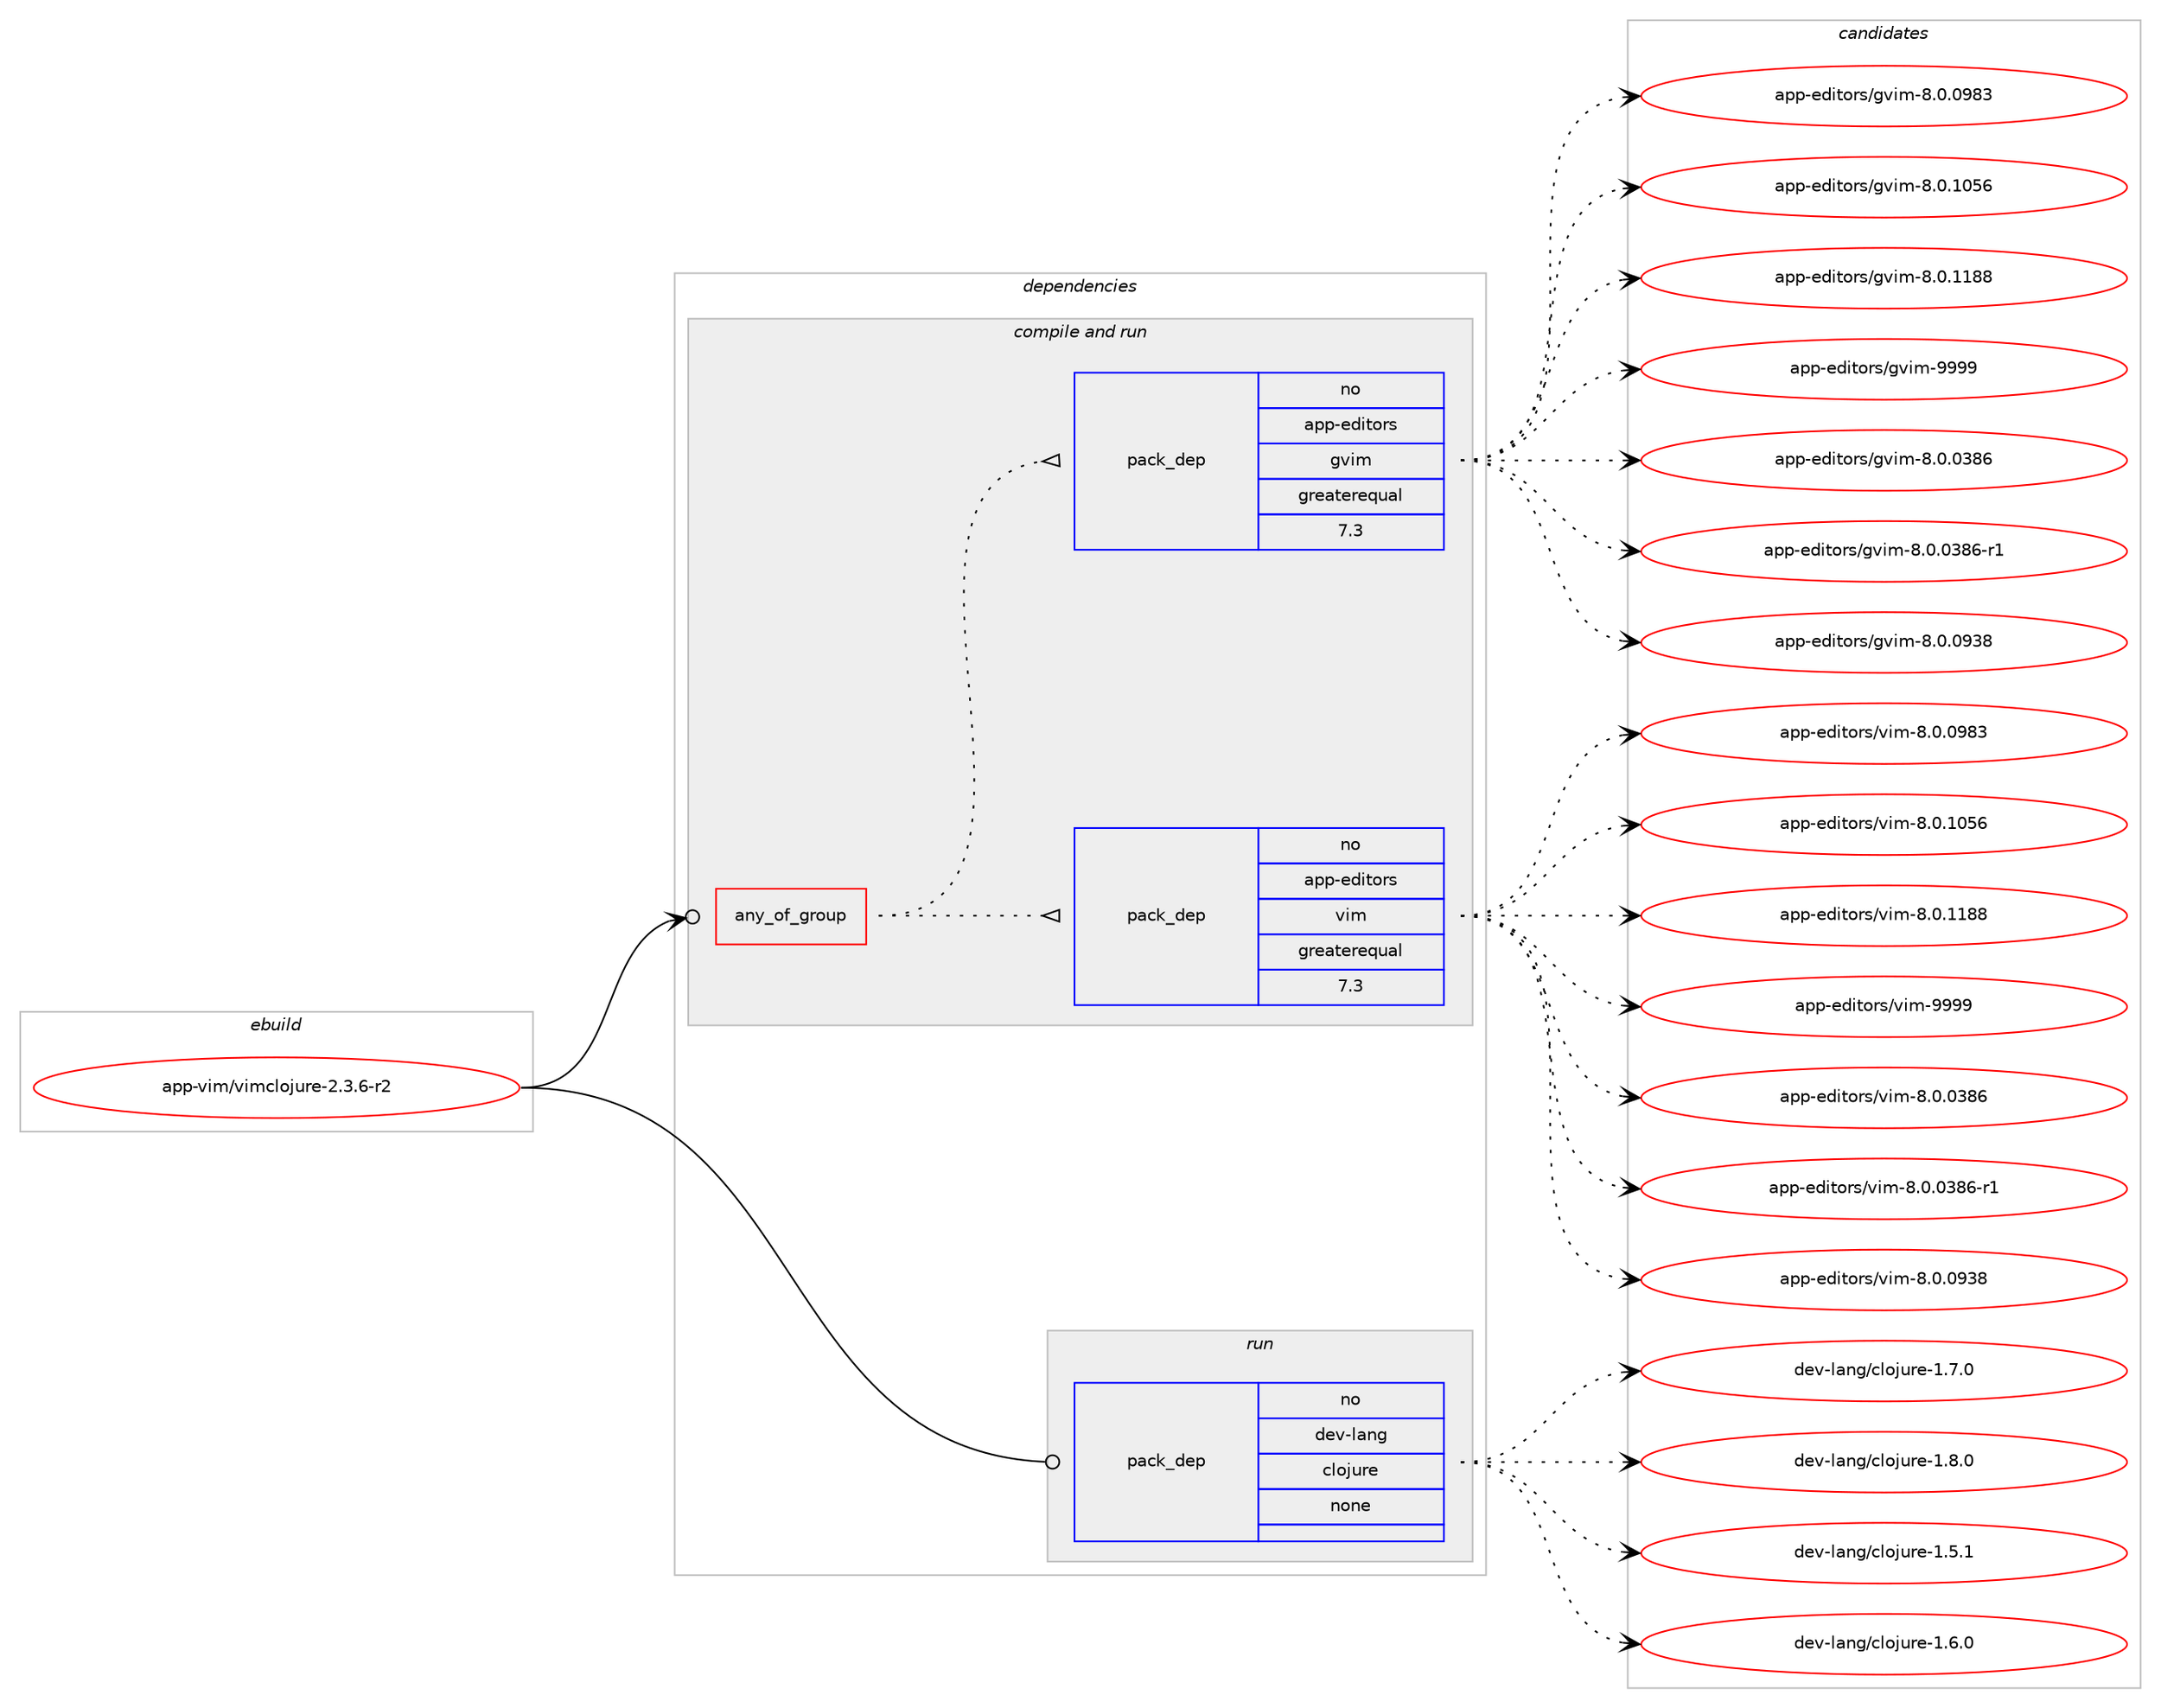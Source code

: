 digraph prolog {

# *************
# Graph options
# *************

newrank=true;
concentrate=true;
compound=true;
graph [rankdir=LR,fontname=Helvetica,fontsize=10,ranksep=1.5];#, ranksep=2.5, nodesep=0.2];
edge  [arrowhead=vee];
node  [fontname=Helvetica,fontsize=10];

# **********
# The ebuild
# **********

subgraph cluster_leftcol {
color=gray;
rank=same;
label=<<i>ebuild</i>>;
id [label="app-vim/vimclojure-2.3.6-r2", color=red, width=4, href="../app-vim/vimclojure-2.3.6-r2.svg"];
}

# ****************
# The dependencies
# ****************

subgraph cluster_midcol {
color=gray;
label=<<i>dependencies</i>>;
subgraph cluster_compile {
fillcolor="#eeeeee";
style=filled;
label=<<i>compile</i>>;
}
subgraph cluster_compileandrun {
fillcolor="#eeeeee";
style=filled;
label=<<i>compile and run</i>>;
subgraph any1383 {
dependency63698 [label=<<TABLE BORDER="0" CELLBORDER="1" CELLSPACING="0" CELLPADDING="4"><TR><TD CELLPADDING="10">any_of_group</TD></TR></TABLE>>, shape=none, color=red];subgraph pack46568 {
dependency63699 [label=<<TABLE BORDER="0" CELLBORDER="1" CELLSPACING="0" CELLPADDING="4" WIDTH="220"><TR><TD ROWSPAN="6" CELLPADDING="30">pack_dep</TD></TR><TR><TD WIDTH="110">no</TD></TR><TR><TD>app-editors</TD></TR><TR><TD>vim</TD></TR><TR><TD>greaterequal</TD></TR><TR><TD>7.3</TD></TR></TABLE>>, shape=none, color=blue];
}
dependency63698:e -> dependency63699:w [weight=20,style="dotted",arrowhead="oinv"];
subgraph pack46569 {
dependency63700 [label=<<TABLE BORDER="0" CELLBORDER="1" CELLSPACING="0" CELLPADDING="4" WIDTH="220"><TR><TD ROWSPAN="6" CELLPADDING="30">pack_dep</TD></TR><TR><TD WIDTH="110">no</TD></TR><TR><TD>app-editors</TD></TR><TR><TD>gvim</TD></TR><TR><TD>greaterequal</TD></TR><TR><TD>7.3</TD></TR></TABLE>>, shape=none, color=blue];
}
dependency63698:e -> dependency63700:w [weight=20,style="dotted",arrowhead="oinv"];
}
id:e -> dependency63698:w [weight=20,style="solid",arrowhead="odotvee"];
}
subgraph cluster_run {
fillcolor="#eeeeee";
style=filled;
label=<<i>run</i>>;
subgraph pack46570 {
dependency63701 [label=<<TABLE BORDER="0" CELLBORDER="1" CELLSPACING="0" CELLPADDING="4" WIDTH="220"><TR><TD ROWSPAN="6" CELLPADDING="30">pack_dep</TD></TR><TR><TD WIDTH="110">no</TD></TR><TR><TD>dev-lang</TD></TR><TR><TD>clojure</TD></TR><TR><TD>none</TD></TR><TR><TD></TD></TR></TABLE>>, shape=none, color=blue];
}
id:e -> dependency63701:w [weight=20,style="solid",arrowhead="odot"];
}
}

# **************
# The candidates
# **************

subgraph cluster_choices {
rank=same;
color=gray;
label=<<i>candidates</i>>;

subgraph choice46568 {
color=black;
nodesep=1;
choice971121124510110010511611111411547118105109455646484648515654 [label="app-editors/vim-8.0.0386", color=red, width=4,href="../app-editors/vim-8.0.0386.svg"];
choice9711211245101100105116111114115471181051094556464846485156544511449 [label="app-editors/vim-8.0.0386-r1", color=red, width=4,href="../app-editors/vim-8.0.0386-r1.svg"];
choice971121124510110010511611111411547118105109455646484648575156 [label="app-editors/vim-8.0.0938", color=red, width=4,href="../app-editors/vim-8.0.0938.svg"];
choice971121124510110010511611111411547118105109455646484648575651 [label="app-editors/vim-8.0.0983", color=red, width=4,href="../app-editors/vim-8.0.0983.svg"];
choice971121124510110010511611111411547118105109455646484649485354 [label="app-editors/vim-8.0.1056", color=red, width=4,href="../app-editors/vim-8.0.1056.svg"];
choice971121124510110010511611111411547118105109455646484649495656 [label="app-editors/vim-8.0.1188", color=red, width=4,href="../app-editors/vim-8.0.1188.svg"];
choice9711211245101100105116111114115471181051094557575757 [label="app-editors/vim-9999", color=red, width=4,href="../app-editors/vim-9999.svg"];
dependency63699:e -> choice971121124510110010511611111411547118105109455646484648515654:w [style=dotted,weight="100"];
dependency63699:e -> choice9711211245101100105116111114115471181051094556464846485156544511449:w [style=dotted,weight="100"];
dependency63699:e -> choice971121124510110010511611111411547118105109455646484648575156:w [style=dotted,weight="100"];
dependency63699:e -> choice971121124510110010511611111411547118105109455646484648575651:w [style=dotted,weight="100"];
dependency63699:e -> choice971121124510110010511611111411547118105109455646484649485354:w [style=dotted,weight="100"];
dependency63699:e -> choice971121124510110010511611111411547118105109455646484649495656:w [style=dotted,weight="100"];
dependency63699:e -> choice9711211245101100105116111114115471181051094557575757:w [style=dotted,weight="100"];
}
subgraph choice46569 {
color=black;
nodesep=1;
choice971121124510110010511611111411547103118105109455646484648515654 [label="app-editors/gvim-8.0.0386", color=red, width=4,href="../app-editors/gvim-8.0.0386.svg"];
choice9711211245101100105116111114115471031181051094556464846485156544511449 [label="app-editors/gvim-8.0.0386-r1", color=red, width=4,href="../app-editors/gvim-8.0.0386-r1.svg"];
choice971121124510110010511611111411547103118105109455646484648575156 [label="app-editors/gvim-8.0.0938", color=red, width=4,href="../app-editors/gvim-8.0.0938.svg"];
choice971121124510110010511611111411547103118105109455646484648575651 [label="app-editors/gvim-8.0.0983", color=red, width=4,href="../app-editors/gvim-8.0.0983.svg"];
choice971121124510110010511611111411547103118105109455646484649485354 [label="app-editors/gvim-8.0.1056", color=red, width=4,href="../app-editors/gvim-8.0.1056.svg"];
choice971121124510110010511611111411547103118105109455646484649495656 [label="app-editors/gvim-8.0.1188", color=red, width=4,href="../app-editors/gvim-8.0.1188.svg"];
choice9711211245101100105116111114115471031181051094557575757 [label="app-editors/gvim-9999", color=red, width=4,href="../app-editors/gvim-9999.svg"];
dependency63700:e -> choice971121124510110010511611111411547103118105109455646484648515654:w [style=dotted,weight="100"];
dependency63700:e -> choice9711211245101100105116111114115471031181051094556464846485156544511449:w [style=dotted,weight="100"];
dependency63700:e -> choice971121124510110010511611111411547103118105109455646484648575156:w [style=dotted,weight="100"];
dependency63700:e -> choice971121124510110010511611111411547103118105109455646484648575651:w [style=dotted,weight="100"];
dependency63700:e -> choice971121124510110010511611111411547103118105109455646484649485354:w [style=dotted,weight="100"];
dependency63700:e -> choice971121124510110010511611111411547103118105109455646484649495656:w [style=dotted,weight="100"];
dependency63700:e -> choice9711211245101100105116111114115471031181051094557575757:w [style=dotted,weight="100"];
}
subgraph choice46570 {
color=black;
nodesep=1;
choice10010111845108971101034799108111106117114101454946534649 [label="dev-lang/clojure-1.5.1", color=red, width=4,href="../dev-lang/clojure-1.5.1.svg"];
choice10010111845108971101034799108111106117114101454946544648 [label="dev-lang/clojure-1.6.0", color=red, width=4,href="../dev-lang/clojure-1.6.0.svg"];
choice10010111845108971101034799108111106117114101454946554648 [label="dev-lang/clojure-1.7.0", color=red, width=4,href="../dev-lang/clojure-1.7.0.svg"];
choice10010111845108971101034799108111106117114101454946564648 [label="dev-lang/clojure-1.8.0", color=red, width=4,href="../dev-lang/clojure-1.8.0.svg"];
dependency63701:e -> choice10010111845108971101034799108111106117114101454946534649:w [style=dotted,weight="100"];
dependency63701:e -> choice10010111845108971101034799108111106117114101454946544648:w [style=dotted,weight="100"];
dependency63701:e -> choice10010111845108971101034799108111106117114101454946554648:w [style=dotted,weight="100"];
dependency63701:e -> choice10010111845108971101034799108111106117114101454946564648:w [style=dotted,weight="100"];
}
}

}
